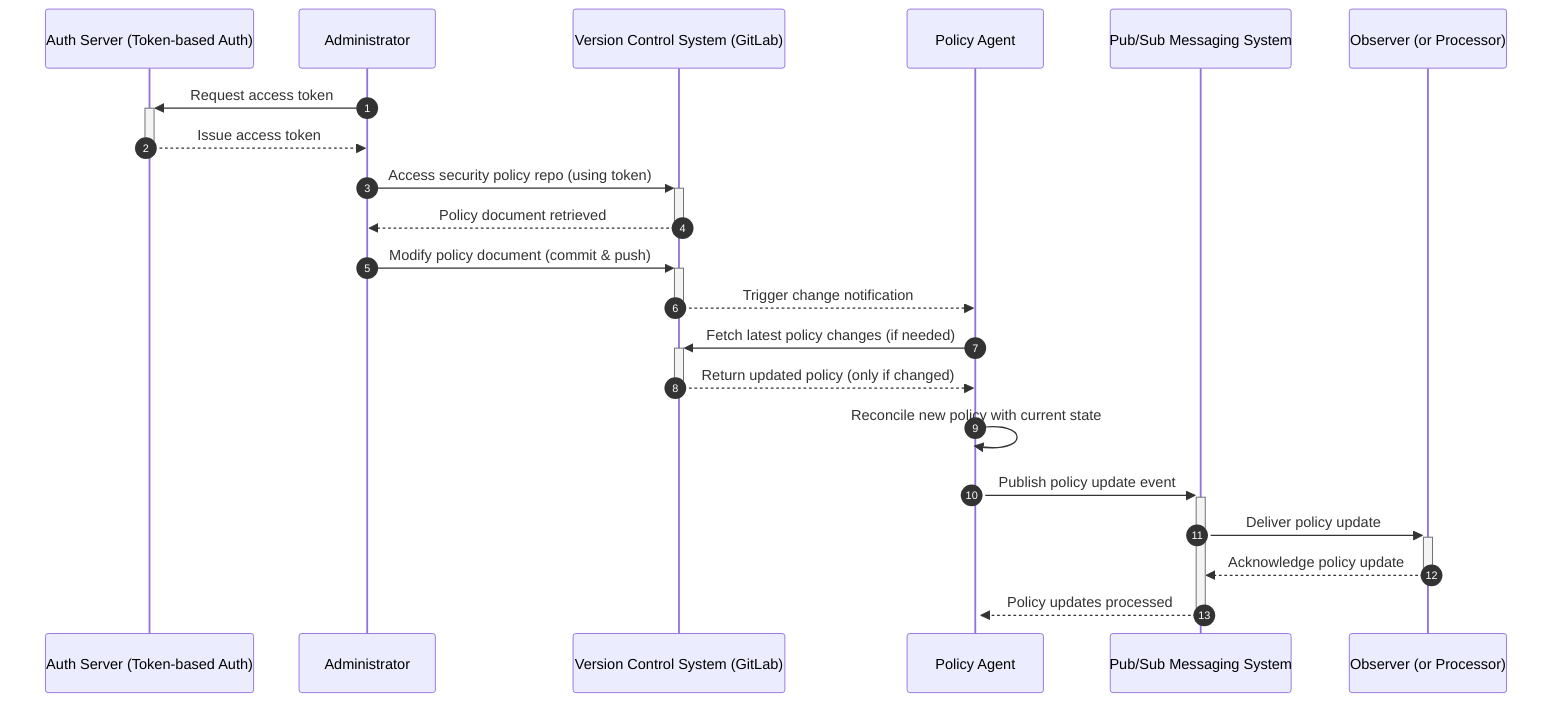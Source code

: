 sequenceDiagram
    autonumber
    participant Keycloak as Auth Server (Token-based Auth)
    participant Admin as Administrator
    participant GitLab as Version Control System (GitLab)
    participant PolicyAgent as Policy Agent
    participant PubSub as Pub/Sub Messaging System
    participant Observer as Observer (or Processor)

    %% Step 1: Admin Authenticates to Git
    Admin->>+Keycloak: Request access token
    Keycloak-->>-Admin: Issue access token
    Admin->>+GitLab: Access security policy repo (using token)
    GitLab-->>-Admin: Policy document retrieved

    %% Step 2: Admin Updates Security Policy
    Admin->>+GitLab: Modify policy document (commit & push)
    GitLab-->>-PolicyAgent: Trigger change notification

    %% Step 3: Policy Agent Detects Change and Reconciles
    PolicyAgent->>+GitLab: Fetch latest policy changes (if needed)
    GitLab-->>-PolicyAgent: Return updated policy (only if changed)
    PolicyAgent->>+PolicyAgent: Reconcile new policy with current state

    %% Step 4: Notify Affected Observers/Processors
    PolicyAgent->>+PubSub: Publish policy update event
    PubSub->>+Observer: Deliver policy update
    Observer-->>-PubSub: Acknowledge policy update
    PubSub-->>-PolicyAgent: Policy updates processed